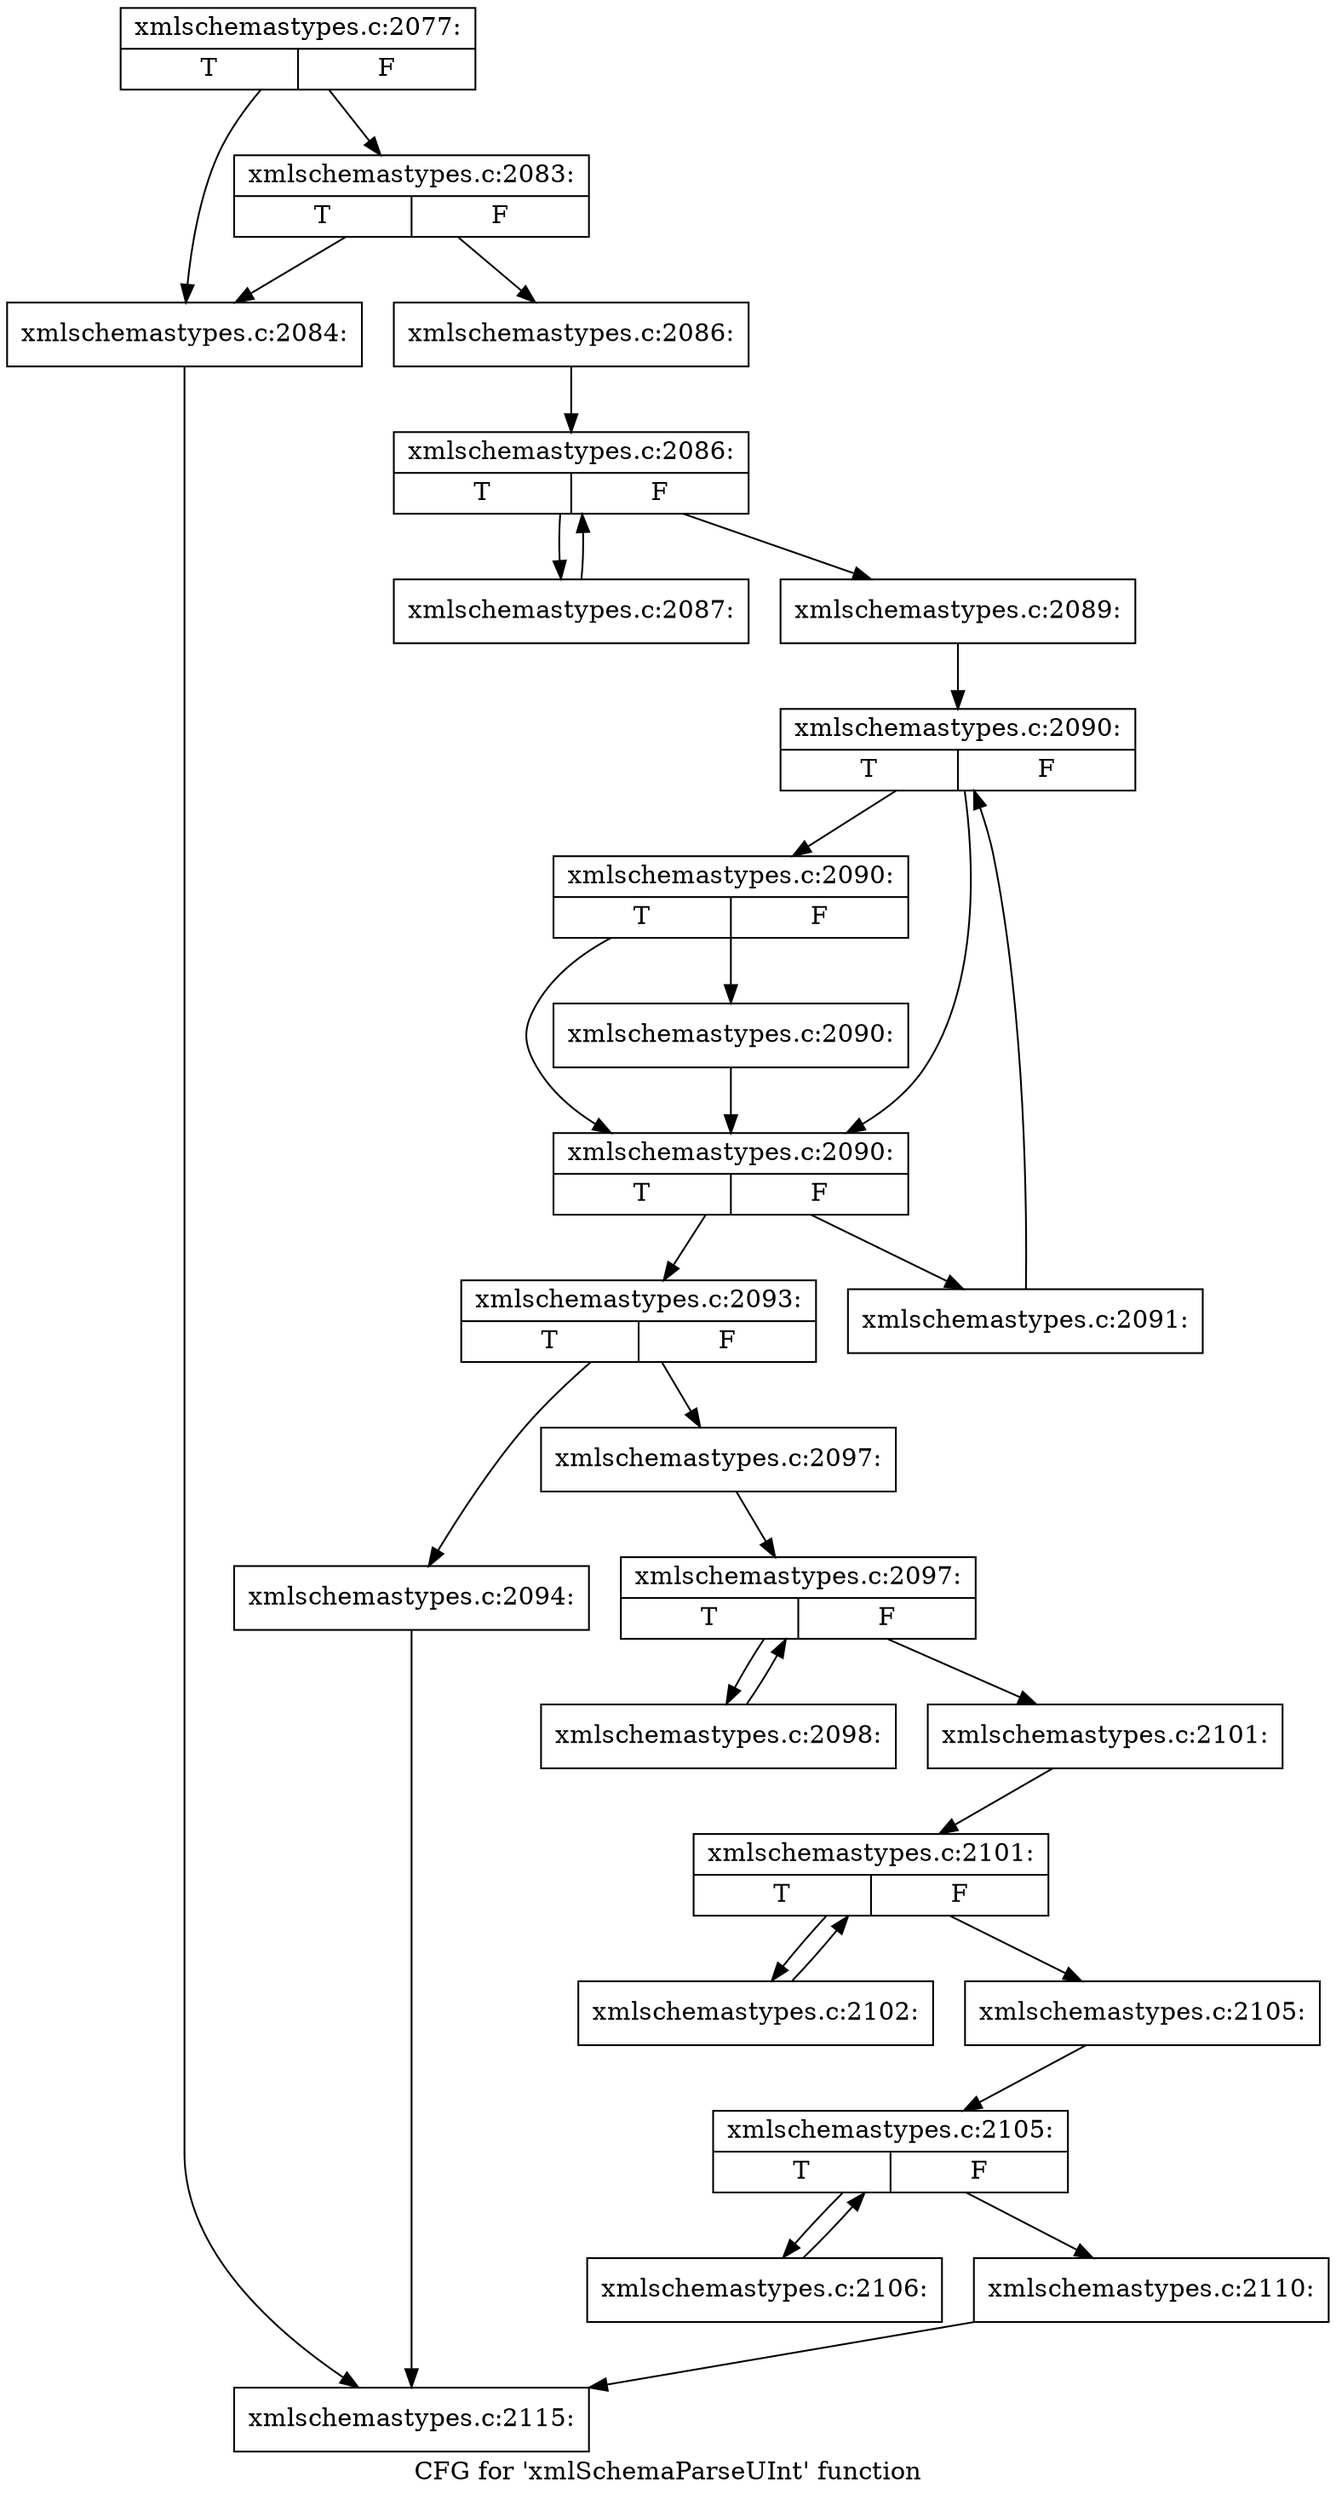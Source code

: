 digraph "CFG for 'xmlSchemaParseUInt' function" {
	label="CFG for 'xmlSchemaParseUInt' function";

	Node0x57d04e0 [shape=record,label="{xmlschemastypes.c:2077:|{<s0>T|<s1>F}}"];
	Node0x57d04e0 -> Node0x58ad080;
	Node0x57d04e0 -> Node0x58acfe0;
	Node0x58ad080 [shape=record,label="{xmlschemastypes.c:2083:|{<s0>T|<s1>F}}"];
	Node0x58ad080 -> Node0x58ad030;
	Node0x58ad080 -> Node0x58acfe0;
	Node0x58acfe0 [shape=record,label="{xmlschemastypes.c:2084:}"];
	Node0x58acfe0 -> Node0x58608f0;
	Node0x58ad030 [shape=record,label="{xmlschemastypes.c:2086:}"];
	Node0x58ad030 -> Node0x58ad910;
	Node0x58ad910 [shape=record,label="{xmlschemastypes.c:2086:|{<s0>T|<s1>F}}"];
	Node0x58ad910 -> Node0x58addc0;
	Node0x58ad910 -> Node0x58adb30;
	Node0x58addc0 [shape=record,label="{xmlschemastypes.c:2087:}"];
	Node0x58addc0 -> Node0x58ad910;
	Node0x58adb30 [shape=record,label="{xmlschemastypes.c:2089:}"];
	Node0x58adb30 -> Node0x58ae230;
	Node0x58ae230 [shape=record,label="{xmlschemastypes.c:2090:|{<s0>T|<s1>F}}"];
	Node0x58ae230 -> Node0x58ae570;
	Node0x58ae230 -> Node0x58ae4d0;
	Node0x58ae570 [shape=record,label="{xmlschemastypes.c:2090:|{<s0>T|<s1>F}}"];
	Node0x58ae570 -> Node0x58ae520;
	Node0x58ae570 -> Node0x58ae4d0;
	Node0x58ae520 [shape=record,label="{xmlschemastypes.c:2090:}"];
	Node0x58ae520 -> Node0x58ae4d0;
	Node0x58ae4d0 [shape=record,label="{xmlschemastypes.c:2090:|{<s0>T|<s1>F}}"];
	Node0x58ae4d0 -> Node0x58aeb30;
	Node0x58ae4d0 -> Node0x58ae450;
	Node0x58aeb30 [shape=record,label="{xmlschemastypes.c:2091:}"];
	Node0x58aeb30 -> Node0x58ae230;
	Node0x58ae450 [shape=record,label="{xmlschemastypes.c:2093:|{<s0>T|<s1>F}}"];
	Node0x58ae450 -> Node0x58af660;
	Node0x58ae450 -> Node0x58af6b0;
	Node0x58af660 [shape=record,label="{xmlschemastypes.c:2094:}"];
	Node0x58af660 -> Node0x58608f0;
	Node0x58af6b0 [shape=record,label="{xmlschemastypes.c:2097:}"];
	Node0x58af6b0 -> Node0x58afdd0;
	Node0x58afdd0 [shape=record,label="{xmlschemastypes.c:2097:|{<s0>T|<s1>F}}"];
	Node0x58afdd0 -> Node0x58b0190;
	Node0x58afdd0 -> Node0x58afff0;
	Node0x58b0190 [shape=record,label="{xmlschemastypes.c:2098:}"];
	Node0x58b0190 -> Node0x58afdd0;
	Node0x58afff0 [shape=record,label="{xmlschemastypes.c:2101:}"];
	Node0x58afff0 -> Node0x58b0bf0;
	Node0x58b0bf0 [shape=record,label="{xmlschemastypes.c:2101:|{<s0>T|<s1>F}}"];
	Node0x58b0bf0 -> Node0x58b0fb0;
	Node0x58b0bf0 -> Node0x58b0e10;
	Node0x58b0fb0 [shape=record,label="{xmlschemastypes.c:2102:}"];
	Node0x58b0fb0 -> Node0x58b0bf0;
	Node0x58b0e10 [shape=record,label="{xmlschemastypes.c:2105:}"];
	Node0x58b0e10 -> Node0x560bc60;
	Node0x560bc60 [shape=record,label="{xmlschemastypes.c:2105:|{<s0>T|<s1>F}}"];
	Node0x560bc60 -> Node0x560c020;
	Node0x560bc60 -> Node0x560be80;
	Node0x560c020 [shape=record,label="{xmlschemastypes.c:2106:}"];
	Node0x560c020 -> Node0x560bc60;
	Node0x560be80 [shape=record,label="{xmlschemastypes.c:2110:}"];
	Node0x560be80 -> Node0x58608f0;
	Node0x58608f0 [shape=record,label="{xmlschemastypes.c:2115:}"];
}

